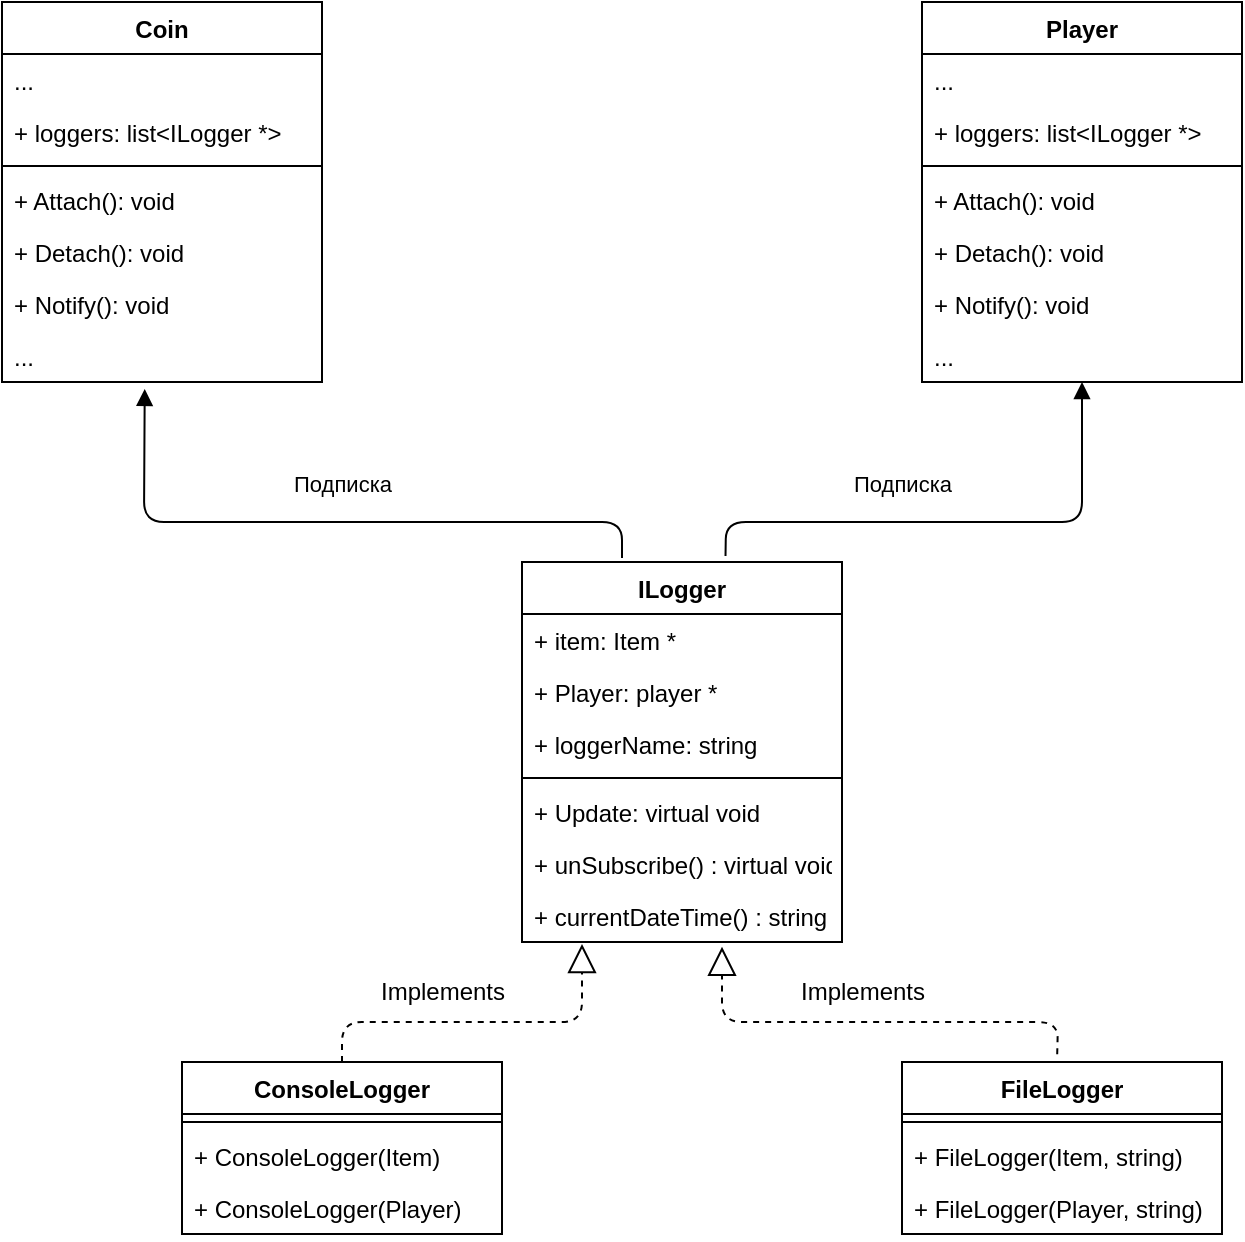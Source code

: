 <mxfile version="13.8.1" type="device"><diagram id="C5RBs43oDa-KdzZeNtuy" name="Page-1"><mxGraphModel dx="931" dy="488" grid="1" gridSize="10" guides="1" tooltips="1" connect="1" arrows="1" fold="1" page="1" pageScale="1" pageWidth="827" pageHeight="1169" math="0" shadow="0"><root><mxCell id="WIyWlLk6GJQsqaUBKTNV-0"/><mxCell id="WIyWlLk6GJQsqaUBKTNV-1" parent="WIyWlLk6GJQsqaUBKTNV-0"/><mxCell id="4ee20p1xw3vVbJ8mVUoN-1" value="ILogger" style="swimlane;fontStyle=1;align=center;verticalAlign=top;childLayout=stackLayout;horizontal=1;startSize=26;horizontalStack=0;resizeParent=1;resizeParentMax=0;resizeLast=0;collapsible=1;marginBottom=0;" vertex="1" parent="WIyWlLk6GJQsqaUBKTNV-1"><mxGeometry x="330" y="360" width="160" height="190" as="geometry"/></mxCell><mxCell id="4ee20p1xw3vVbJ8mVUoN-17" value="+ item: Item *" style="text;strokeColor=none;fillColor=none;align=left;verticalAlign=top;spacingLeft=4;spacingRight=4;overflow=hidden;rotatable=0;points=[[0,0.5],[1,0.5]];portConstraint=eastwest;" vertex="1" parent="4ee20p1xw3vVbJ8mVUoN-1"><mxGeometry y="26" width="160" height="26" as="geometry"/></mxCell><mxCell id="4ee20p1xw3vVbJ8mVUoN-2" value="+ Player: player *" style="text;strokeColor=none;fillColor=none;align=left;verticalAlign=top;spacingLeft=4;spacingRight=4;overflow=hidden;rotatable=0;points=[[0,0.5],[1,0.5]];portConstraint=eastwest;" vertex="1" parent="4ee20p1xw3vVbJ8mVUoN-1"><mxGeometry y="52" width="160" height="26" as="geometry"/></mxCell><mxCell id="4ee20p1xw3vVbJ8mVUoN-16" value="+ loggerName: string" style="text;strokeColor=none;fillColor=none;align=left;verticalAlign=top;spacingLeft=4;spacingRight=4;overflow=hidden;rotatable=0;points=[[0,0.5],[1,0.5]];portConstraint=eastwest;" vertex="1" parent="4ee20p1xw3vVbJ8mVUoN-1"><mxGeometry y="78" width="160" height="26" as="geometry"/></mxCell><mxCell id="4ee20p1xw3vVbJ8mVUoN-3" value="" style="line;strokeWidth=1;fillColor=none;align=left;verticalAlign=middle;spacingTop=-1;spacingLeft=3;spacingRight=3;rotatable=0;labelPosition=right;points=[];portConstraint=eastwest;" vertex="1" parent="4ee20p1xw3vVbJ8mVUoN-1"><mxGeometry y="104" width="160" height="8" as="geometry"/></mxCell><mxCell id="4ee20p1xw3vVbJ8mVUoN-4" value="+ Update: virtual void&#10;" style="text;strokeColor=none;fillColor=none;align=left;verticalAlign=top;spacingLeft=4;spacingRight=4;overflow=hidden;rotatable=0;points=[[0,0.5],[1,0.5]];portConstraint=eastwest;" vertex="1" parent="4ee20p1xw3vVbJ8mVUoN-1"><mxGeometry y="112" width="160" height="26" as="geometry"/></mxCell><mxCell id="4ee20p1xw3vVbJ8mVUoN-11" value="+ unSubscribe() : virtual void" style="text;strokeColor=none;fillColor=none;align=left;verticalAlign=top;spacingLeft=4;spacingRight=4;overflow=hidden;rotatable=0;points=[[0,0.5],[1,0.5]];portConstraint=eastwest;" vertex="1" parent="4ee20p1xw3vVbJ8mVUoN-1"><mxGeometry y="138" width="160" height="26" as="geometry"/></mxCell><mxCell id="4ee20p1xw3vVbJ8mVUoN-12" value="+ currentDateTime() : string" style="text;strokeColor=none;fillColor=none;align=left;verticalAlign=top;spacingLeft=4;spacingRight=4;overflow=hidden;rotatable=0;points=[[0,0.5],[1,0.5]];portConstraint=eastwest;" vertex="1" parent="4ee20p1xw3vVbJ8mVUoN-1"><mxGeometry y="164" width="160" height="26" as="geometry"/></mxCell><mxCell id="4ee20p1xw3vVbJ8mVUoN-48" value="Coin" style="swimlane;fontStyle=1;align=center;verticalAlign=top;childLayout=stackLayout;horizontal=1;startSize=26;horizontalStack=0;resizeParent=1;resizeParentMax=0;resizeLast=0;collapsible=1;marginBottom=0;fillColor=none;gradientColor=none;" vertex="1" parent="WIyWlLk6GJQsqaUBKTNV-1"><mxGeometry x="70" y="80" width="160" height="190" as="geometry"/></mxCell><mxCell id="4ee20p1xw3vVbJ8mVUoN-63" value="..." style="text;strokeColor=none;fillColor=none;align=left;verticalAlign=top;spacingLeft=4;spacingRight=4;overflow=hidden;rotatable=0;points=[[0,0.5],[1,0.5]];portConstraint=eastwest;" vertex="1" parent="4ee20p1xw3vVbJ8mVUoN-48"><mxGeometry y="26" width="160" height="26" as="geometry"/></mxCell><mxCell id="4ee20p1xw3vVbJ8mVUoN-49" value="+ loggers: list&lt;ILogger *&gt;" style="text;strokeColor=none;fillColor=none;align=left;verticalAlign=top;spacingLeft=4;spacingRight=4;overflow=hidden;rotatable=0;points=[[0,0.5],[1,0.5]];portConstraint=eastwest;" vertex="1" parent="4ee20p1xw3vVbJ8mVUoN-48"><mxGeometry y="52" width="160" height="26" as="geometry"/></mxCell><mxCell id="4ee20p1xw3vVbJ8mVUoN-50" value="" style="line;strokeWidth=1;fillColor=none;align=left;verticalAlign=middle;spacingTop=-1;spacingLeft=3;spacingRight=3;rotatable=0;labelPosition=right;points=[];portConstraint=eastwest;" vertex="1" parent="4ee20p1xw3vVbJ8mVUoN-48"><mxGeometry y="78" width="160" height="8" as="geometry"/></mxCell><mxCell id="4ee20p1xw3vVbJ8mVUoN-51" value="+ Attach(): void" style="text;strokeColor=none;fillColor=none;align=left;verticalAlign=top;spacingLeft=4;spacingRight=4;overflow=hidden;rotatable=0;points=[[0,0.5],[1,0.5]];portConstraint=eastwest;" vertex="1" parent="4ee20p1xw3vVbJ8mVUoN-48"><mxGeometry y="86" width="160" height="26" as="geometry"/></mxCell><mxCell id="4ee20p1xw3vVbJ8mVUoN-52" value="+ Detach(): void" style="text;strokeColor=none;fillColor=none;align=left;verticalAlign=top;spacingLeft=4;spacingRight=4;overflow=hidden;rotatable=0;points=[[0,0.5],[1,0.5]];portConstraint=eastwest;" vertex="1" parent="4ee20p1xw3vVbJ8mVUoN-48"><mxGeometry y="112" width="160" height="26" as="geometry"/></mxCell><mxCell id="4ee20p1xw3vVbJ8mVUoN-53" value="+ Notify(): void" style="text;strokeColor=none;fillColor=none;align=left;verticalAlign=top;spacingLeft=4;spacingRight=4;overflow=hidden;rotatable=0;points=[[0,0.5],[1,0.5]];portConstraint=eastwest;" vertex="1" parent="4ee20p1xw3vVbJ8mVUoN-48"><mxGeometry y="138" width="160" height="26" as="geometry"/></mxCell><mxCell id="4ee20p1xw3vVbJ8mVUoN-64" value="..." style="text;strokeColor=none;fillColor=none;align=left;verticalAlign=top;spacingLeft=4;spacingRight=4;overflow=hidden;rotatable=0;points=[[0,0.5],[1,0.5]];portConstraint=eastwest;" vertex="1" parent="4ee20p1xw3vVbJ8mVUoN-48"><mxGeometry y="164" width="160" height="26" as="geometry"/></mxCell><mxCell id="4ee20p1xw3vVbJ8mVUoN-54" value="Player" style="swimlane;fontStyle=1;align=center;verticalAlign=top;childLayout=stackLayout;horizontal=1;startSize=26;horizontalStack=0;resizeParent=1;resizeParentMax=0;resizeLast=0;collapsible=1;marginBottom=0;fillColor=none;gradientColor=none;" vertex="1" parent="WIyWlLk6GJQsqaUBKTNV-1"><mxGeometry x="530" y="80" width="160" height="190" as="geometry"/></mxCell><mxCell id="4ee20p1xw3vVbJ8mVUoN-60" value="..." style="text;strokeColor=none;fillColor=none;align=left;verticalAlign=top;spacingLeft=4;spacingRight=4;overflow=hidden;rotatable=0;points=[[0,0.5],[1,0.5]];portConstraint=eastwest;" vertex="1" parent="4ee20p1xw3vVbJ8mVUoN-54"><mxGeometry y="26" width="160" height="26" as="geometry"/></mxCell><mxCell id="4ee20p1xw3vVbJ8mVUoN-55" value="+ loggers: list&lt;ILogger *&gt;" style="text;strokeColor=none;fillColor=none;align=left;verticalAlign=top;spacingLeft=4;spacingRight=4;overflow=hidden;rotatable=0;points=[[0,0.5],[1,0.5]];portConstraint=eastwest;" vertex="1" parent="4ee20p1xw3vVbJ8mVUoN-54"><mxGeometry y="52" width="160" height="26" as="geometry"/></mxCell><mxCell id="4ee20p1xw3vVbJ8mVUoN-56" value="" style="line;strokeWidth=1;fillColor=none;align=left;verticalAlign=middle;spacingTop=-1;spacingLeft=3;spacingRight=3;rotatable=0;labelPosition=right;points=[];portConstraint=eastwest;" vertex="1" parent="4ee20p1xw3vVbJ8mVUoN-54"><mxGeometry y="78" width="160" height="8" as="geometry"/></mxCell><mxCell id="4ee20p1xw3vVbJ8mVUoN-57" value="+ Attach(): void" style="text;strokeColor=none;fillColor=none;align=left;verticalAlign=top;spacingLeft=4;spacingRight=4;overflow=hidden;rotatable=0;points=[[0,0.5],[1,0.5]];portConstraint=eastwest;" vertex="1" parent="4ee20p1xw3vVbJ8mVUoN-54"><mxGeometry y="86" width="160" height="26" as="geometry"/></mxCell><mxCell id="4ee20p1xw3vVbJ8mVUoN-58" value="+ Detach(): void" style="text;strokeColor=none;fillColor=none;align=left;verticalAlign=top;spacingLeft=4;spacingRight=4;overflow=hidden;rotatable=0;points=[[0,0.5],[1,0.5]];portConstraint=eastwest;" vertex="1" parent="4ee20p1xw3vVbJ8mVUoN-54"><mxGeometry y="112" width="160" height="26" as="geometry"/></mxCell><mxCell id="4ee20p1xw3vVbJ8mVUoN-59" value="+ Notify(): void" style="text;strokeColor=none;fillColor=none;align=left;verticalAlign=top;spacingLeft=4;spacingRight=4;overflow=hidden;rotatable=0;points=[[0,0.5],[1,0.5]];portConstraint=eastwest;" vertex="1" parent="4ee20p1xw3vVbJ8mVUoN-54"><mxGeometry y="138" width="160" height="26" as="geometry"/></mxCell><mxCell id="4ee20p1xw3vVbJ8mVUoN-61" value="..." style="text;strokeColor=none;fillColor=none;align=left;verticalAlign=top;spacingLeft=4;spacingRight=4;overflow=hidden;rotatable=0;points=[[0,0.5],[1,0.5]];portConstraint=eastwest;" vertex="1" parent="4ee20p1xw3vVbJ8mVUoN-54"><mxGeometry y="164" width="160" height="26" as="geometry"/></mxCell><mxCell id="4ee20p1xw3vVbJ8mVUoN-26" value="FileLogger" style="swimlane;fontStyle=1;align=center;verticalAlign=top;childLayout=stackLayout;horizontal=1;startSize=26;horizontalStack=0;resizeParent=1;resizeParentMax=0;resizeLast=0;collapsible=1;marginBottom=0;" vertex="1" parent="WIyWlLk6GJQsqaUBKTNV-1"><mxGeometry x="520" y="610" width="160" height="86" as="geometry"/></mxCell><mxCell id="4ee20p1xw3vVbJ8mVUoN-30" value="" style="line;strokeWidth=1;fillColor=none;align=left;verticalAlign=middle;spacingTop=-1;spacingLeft=3;spacingRight=3;rotatable=0;labelPosition=right;points=[];portConstraint=eastwest;" vertex="1" parent="4ee20p1xw3vVbJ8mVUoN-26"><mxGeometry y="26" width="160" height="8" as="geometry"/></mxCell><mxCell id="4ee20p1xw3vVbJ8mVUoN-34" value="+ FileLogger(Item, string)&#10;" style="text;strokeColor=none;fillColor=none;align=left;verticalAlign=top;spacingLeft=4;spacingRight=4;overflow=hidden;rotatable=0;points=[[0,0.5],[1,0.5]];portConstraint=eastwest;" vertex="1" parent="4ee20p1xw3vVbJ8mVUoN-26"><mxGeometry y="34" width="160" height="26" as="geometry"/></mxCell><mxCell id="4ee20p1xw3vVbJ8mVUoN-37" value="+ FileLogger(Player, string)&#10;" style="text;strokeColor=none;fillColor=none;align=left;verticalAlign=top;spacingLeft=4;spacingRight=4;overflow=hidden;rotatable=0;points=[[0,0.5],[1,0.5]];portConstraint=eastwest;" vertex="1" parent="4ee20p1xw3vVbJ8mVUoN-26"><mxGeometry y="60" width="160" height="26" as="geometry"/></mxCell><mxCell id="4ee20p1xw3vVbJ8mVUoN-18" value="ConsoleLogger" style="swimlane;fontStyle=1;align=center;verticalAlign=top;childLayout=stackLayout;horizontal=1;startSize=26;horizontalStack=0;resizeParent=1;resizeParentMax=0;resizeLast=0;collapsible=1;marginBottom=0;" vertex="1" parent="WIyWlLk6GJQsqaUBKTNV-1"><mxGeometry x="160" y="610" width="160" height="86" as="geometry"/></mxCell><mxCell id="4ee20p1xw3vVbJ8mVUoN-22" value="" style="line;strokeWidth=1;fillColor=none;align=left;verticalAlign=middle;spacingTop=-1;spacingLeft=3;spacingRight=3;rotatable=0;labelPosition=right;points=[];portConstraint=eastwest;" vertex="1" parent="4ee20p1xw3vVbJ8mVUoN-18"><mxGeometry y="26" width="160" height="8" as="geometry"/></mxCell><mxCell id="4ee20p1xw3vVbJ8mVUoN-23" value="+ ConsoleLogger(Item)&#10;" style="text;strokeColor=none;fillColor=none;align=left;verticalAlign=top;spacingLeft=4;spacingRight=4;overflow=hidden;rotatable=0;points=[[0,0.5],[1,0.5]];portConstraint=eastwest;" vertex="1" parent="4ee20p1xw3vVbJ8mVUoN-18"><mxGeometry y="34" width="160" height="26" as="geometry"/></mxCell><mxCell id="4ee20p1xw3vVbJ8mVUoN-36" value="+ ConsoleLogger(Player)&#10;" style="text;strokeColor=none;fillColor=none;align=left;verticalAlign=top;spacingLeft=4;spacingRight=4;overflow=hidden;rotatable=0;points=[[0,0.5],[1,0.5]];portConstraint=eastwest;" vertex="1" parent="4ee20p1xw3vVbJ8mVUoN-18"><mxGeometry y="60" width="160" height="26" as="geometry"/></mxCell><mxCell id="4ee20p1xw3vVbJ8mVUoN-39" value="" style="endArrow=block;dashed=1;endFill=0;endSize=12;html=1;exitX=0.5;exitY=0;exitDx=0;exitDy=0;" edge="1" parent="WIyWlLk6GJQsqaUBKTNV-1" source="4ee20p1xw3vVbJ8mVUoN-18"><mxGeometry width="160" relative="1" as="geometry"><mxPoint x="220" y="510" as="sourcePoint"/><mxPoint x="360" y="551" as="targetPoint"/><Array as="points"><mxPoint x="240" y="590"/><mxPoint x="360" y="590"/></Array></mxGeometry></mxCell><mxCell id="4ee20p1xw3vVbJ8mVUoN-41" value="" style="endArrow=block;dashed=1;endFill=0;endSize=12;html=1;exitX=0.485;exitY=-0.045;exitDx=0;exitDy=0;exitPerimeter=0;entryX=0.625;entryY=1.092;entryDx=0;entryDy=0;entryPerimeter=0;" edge="1" parent="WIyWlLk6GJQsqaUBKTNV-1" source="4ee20p1xw3vVbJ8mVUoN-26" target="4ee20p1xw3vVbJ8mVUoN-12"><mxGeometry width="160" relative="1" as="geometry"><mxPoint x="440" y="590" as="sourcePoint"/><mxPoint x="600" y="590" as="targetPoint"/><Array as="points"><mxPoint x="598" y="590"/><mxPoint x="430" y="590"/></Array></mxGeometry></mxCell><mxCell id="4ee20p1xw3vVbJ8mVUoN-42" value="Implements" style="text;html=1;align=center;verticalAlign=middle;resizable=0;points=[];autosize=1;" vertex="1" parent="WIyWlLk6GJQsqaUBKTNV-1"><mxGeometry x="460" y="565" width="80" height="20" as="geometry"/></mxCell><mxCell id="4ee20p1xw3vVbJ8mVUoN-43" value="Implements" style="text;html=1;align=center;verticalAlign=middle;resizable=0;points=[];autosize=1;" vertex="1" parent="WIyWlLk6GJQsqaUBKTNV-1"><mxGeometry x="250" y="565" width="80" height="20" as="geometry"/></mxCell><mxCell id="4ee20p1xw3vVbJ8mVUoN-65" value="Подписка" style="html=1;verticalAlign=bottom;endArrow=block;entryX=0.446;entryY=1.133;entryDx=0;entryDy=0;entryPerimeter=0;" edge="1" parent="WIyWlLk6GJQsqaUBKTNV-1" target="4ee20p1xw3vVbJ8mVUoN-64"><mxGeometry x="-0.022" y="-10" width="80" relative="1" as="geometry"><mxPoint x="380" y="358" as="sourcePoint"/><mxPoint x="340" y="340" as="targetPoint"/><Array as="points"><mxPoint x="380" y="340"/><mxPoint x="141" y="340"/></Array><mxPoint as="offset"/></mxGeometry></mxCell><mxCell id="4ee20p1xw3vVbJ8mVUoN-66" value="Подписка" style="html=1;verticalAlign=bottom;endArrow=block;exitX=0.636;exitY=-0.016;exitDx=0;exitDy=0;exitPerimeter=0;" edge="1" parent="WIyWlLk6GJQsqaUBKTNV-1" source="4ee20p1xw3vVbJ8mVUoN-1" target="4ee20p1xw3vVbJ8mVUoN-61"><mxGeometry x="-0.208" y="10" width="80" relative="1" as="geometry"><mxPoint x="400" y="290" as="sourcePoint"/><mxPoint x="480" y="290" as="targetPoint"/><Array as="points"><mxPoint x="432" y="340"/><mxPoint x="610" y="340"/></Array><mxPoint as="offset"/></mxGeometry></mxCell></root></mxGraphModel></diagram></mxfile>